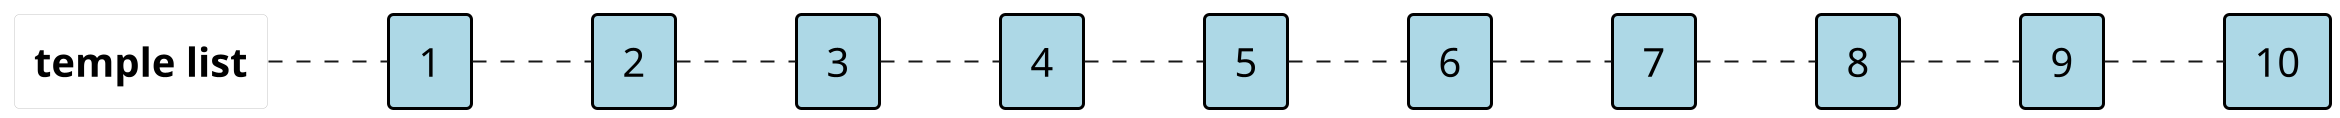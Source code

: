 @startuml

scale 2/1
left to right direction
skinparam ComponentStyle rectangle
skinparam Component {
    FontSize 20
    BackgroundColor LightBlue
    BorderThickness 1.5
    BorderColor black
}

skinparam Rectangle {
    FontSize 20
    BackgroundColor transparent
    BorderThickness 0
}

rectangle "**temple list**" as c0
component " 1 " as c1
component " 2 " as c2
component " 3 " as c3
component " 4 " as c4
component " 5 " as c5
component " 6 " as c6
component " 7 " as c7
component " 8 " as c8
component " 9 " as c9
component " 10 " as c10

[c0]-down.[c1]
[c1]-down.[c2]
[c2]-down.[c3]
[c3]-down.[c4]
[c4]-down.[c5]
[c5]-down.[c6]
[c6]-down.[c7]
[c7]-down.[c8]
[c8]-down.[c9]
[c9]-down.[c10]

@enduml